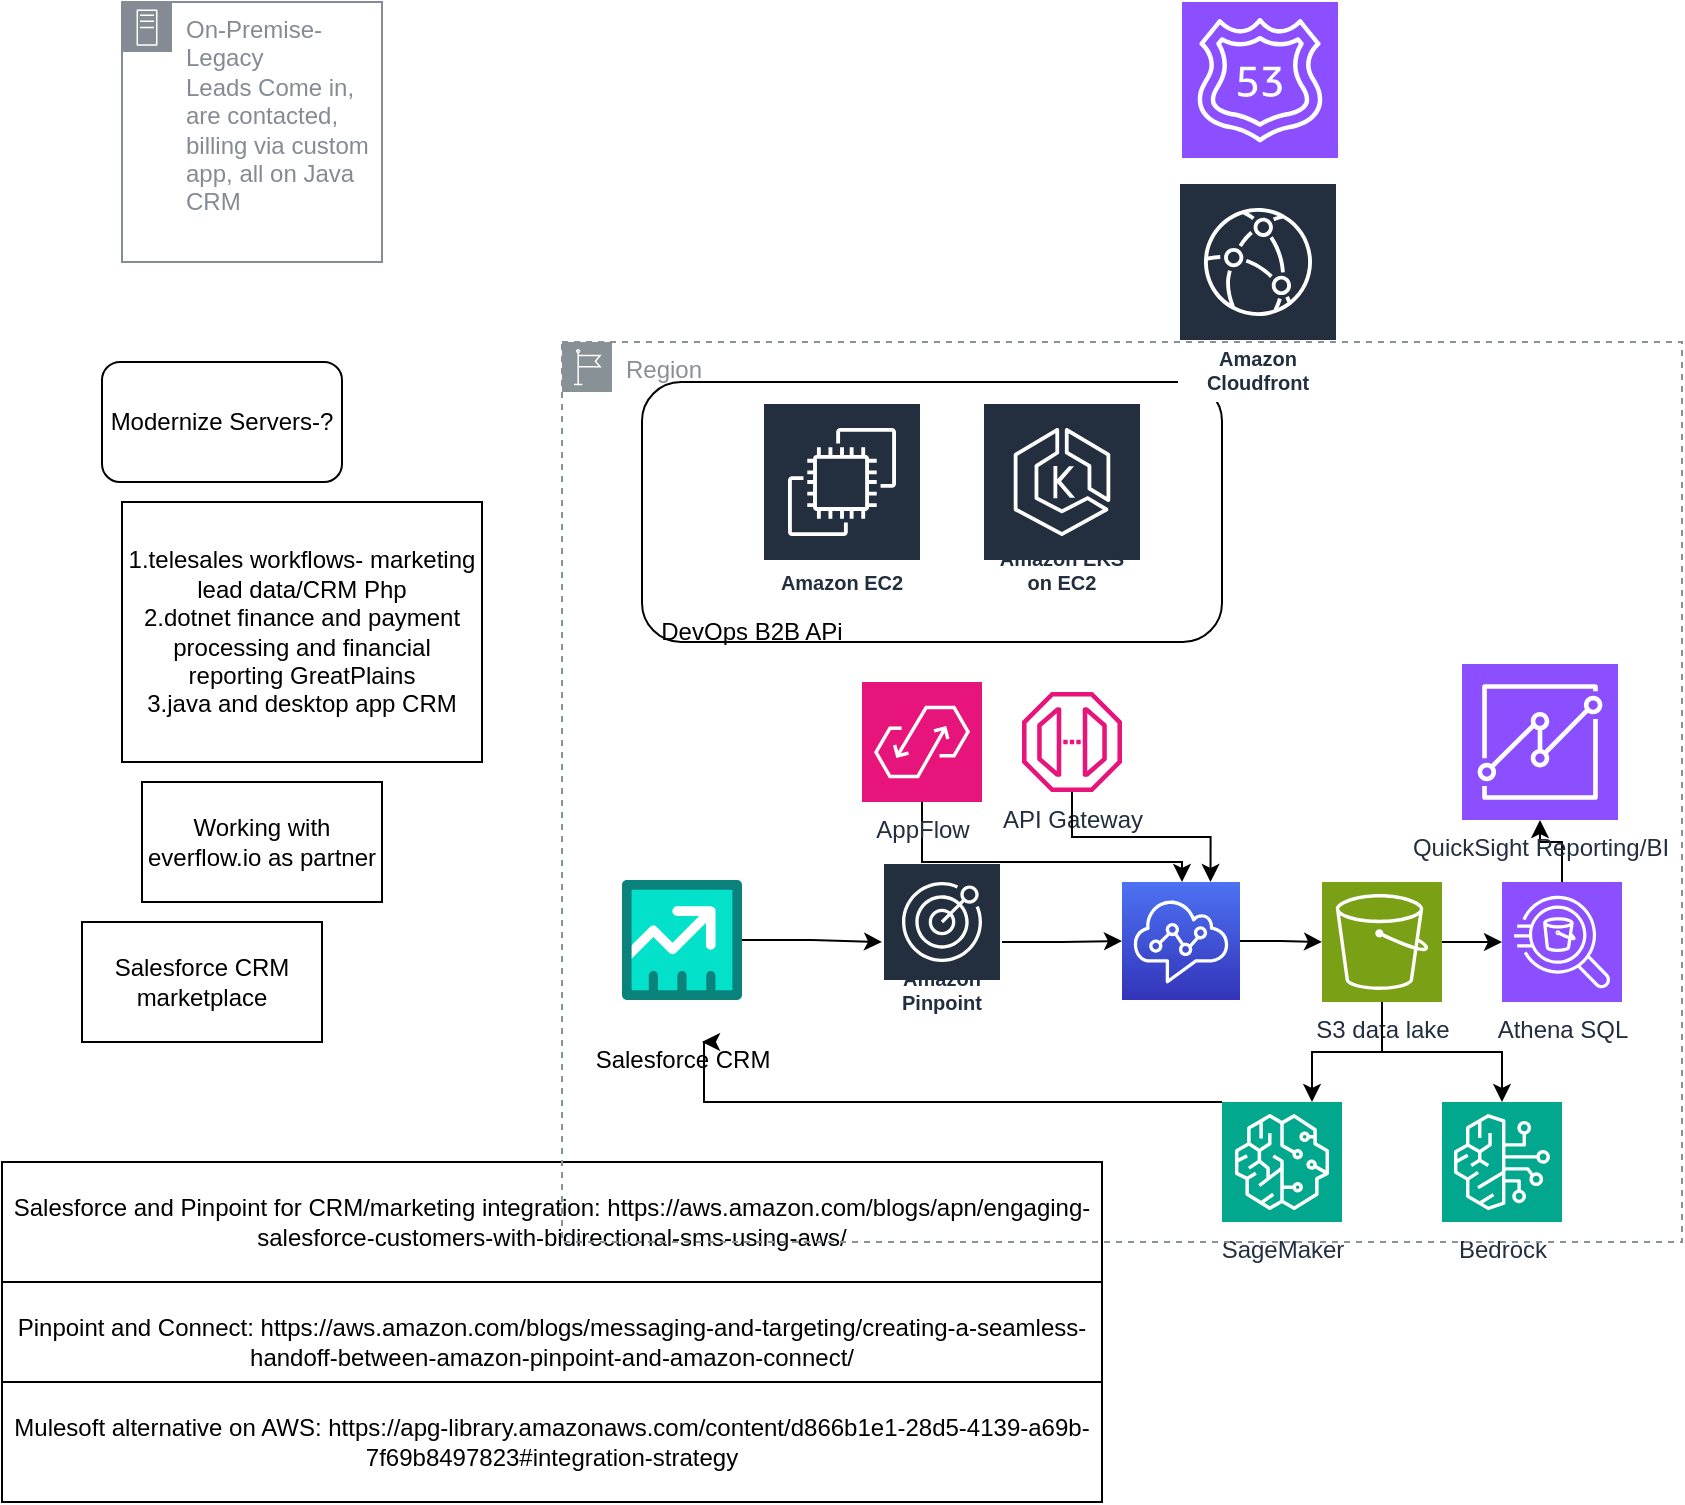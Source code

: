 <mxfile version="23.1.3" type="github">
  <diagram name="Page-1" id="igm-xTlKHYJiB2UXf1PZ">
    <mxGraphModel dx="1434" dy="746" grid="1" gridSize="10" guides="1" tooltips="1" connect="1" arrows="1" fold="1" page="1" pageScale="1" pageWidth="850" pageHeight="1100" math="0" shadow="0">
      <root>
        <mxCell id="0" />
        <mxCell id="1" parent="0" />
        <mxCell id="ZnKZwp2DaF4M9x0P8iEY-27" value="" style="rounded=1;whiteSpace=wrap;html=1;" vertex="1" parent="1">
          <mxGeometry x="330" y="290" width="290" height="130" as="geometry" />
        </mxCell>
        <mxCell id="IS6DVIYhrCRW7QBuljSE-1" value="Amazon EC2" style="sketch=0;outlineConnect=0;fontColor=#232F3E;gradientColor=none;strokeColor=#ffffff;fillColor=#232F3E;dashed=0;verticalLabelPosition=middle;verticalAlign=bottom;align=center;html=1;whiteSpace=wrap;fontSize=10;fontStyle=1;spacing=3;shape=mxgraph.aws4.productIcon;prIcon=mxgraph.aws4.ec2;" parent="1" vertex="1">
          <mxGeometry x="390" y="300" width="80" height="100" as="geometry" />
        </mxCell>
        <mxCell id="IS6DVIYhrCRW7QBuljSE-2" value="Amazon EKS on EC2" style="sketch=0;outlineConnect=0;fontColor=#232F3E;gradientColor=none;strokeColor=#ffffff;fillColor=#232F3E;dashed=0;verticalLabelPosition=middle;verticalAlign=bottom;align=center;html=1;whiteSpace=wrap;fontSize=10;fontStyle=1;spacing=3;shape=mxgraph.aws4.productIcon;prIcon=mxgraph.aws4.eks;" parent="1" vertex="1">
          <mxGeometry x="500" y="300" width="80" height="100" as="geometry" />
        </mxCell>
        <mxCell id="IS6DVIYhrCRW7QBuljSE-3" value="&lt;div&gt;On-Premise- Legacy&lt;/div&gt;&lt;div&gt;Leads Come in, are contacted, billing via custom app, all on Java CRM&lt;br&gt;&lt;/div&gt;" style="sketch=0;outlineConnect=0;gradientColor=none;html=1;whiteSpace=wrap;fontSize=12;fontStyle=0;shape=mxgraph.aws4.group;grIcon=mxgraph.aws4.group_on_premise;strokeColor=#858B94;fillColor=none;verticalAlign=top;align=left;spacingLeft=30;fontColor=#858B94;dashed=0;" parent="1" vertex="1">
          <mxGeometry x="70" y="100" width="130" height="130" as="geometry" />
        </mxCell>
        <mxCell id="IS6DVIYhrCRW7QBuljSE-4" value="Modernize Servers-?" style="rounded=1;whiteSpace=wrap;html=1;" parent="1" vertex="1">
          <mxGeometry x="60" y="280" width="120" height="60" as="geometry" />
        </mxCell>
        <mxCell id="IS6DVIYhrCRW7QBuljSE-7" value="&lt;div&gt;1.telesales workflows- marketing lead data/CRM Php&lt;/div&gt;&lt;div&gt;2.dotnet finance and payment processing and financial reporting GreatPlains&lt;br&gt;&lt;/div&gt;&lt;div&gt;3.java and desktop app CRM&lt;br&gt;&lt;/div&gt;" style="rounded=0;whiteSpace=wrap;html=1;" parent="1" vertex="1">
          <mxGeometry x="70" y="350" width="180" height="130" as="geometry" />
        </mxCell>
        <mxCell id="IS6DVIYhrCRW7QBuljSE-8" value="Working with everflow.io as partner " style="whiteSpace=wrap;html=1;" parent="1" vertex="1">
          <mxGeometry x="80" y="490" width="120" height="60" as="geometry" />
        </mxCell>
        <mxCell id="IS6DVIYhrCRW7QBuljSE-10" value="Salesforce CRM marketplace" style="whiteSpace=wrap;html=1;" parent="1" vertex="1">
          <mxGeometry x="50" y="560" width="120" height="60" as="geometry" />
        </mxCell>
        <mxCell id="ZnKZwp2DaF4M9x0P8iEY-9" value="" style="edgeStyle=orthogonalEdgeStyle;rounded=0;orthogonalLoop=1;jettySize=auto;html=1;" edge="1" parent="1" source="ZnKZwp2DaF4M9x0P8iEY-1" target="ZnKZwp2DaF4M9x0P8iEY-7">
          <mxGeometry relative="1" as="geometry" />
        </mxCell>
        <mxCell id="ZnKZwp2DaF4M9x0P8iEY-1" value="" style="sketch=0;points=[[0,0,0],[0.25,0,0],[0.5,0,0],[0.75,0,0],[1,0,0],[0,1,0],[0.25,1,0],[0.5,1,0],[0.75,1,0],[1,1,0],[0,0.25,0],[0,0.5,0],[0,0.75,0],[1,0.25,0],[1,0.5,0],[1,0.75,0]];outlineConnect=0;fontColor=#232F3E;gradientColor=#4D72F3;gradientDirection=north;fillColor=#3334B9;strokeColor=#ffffff;dashed=0;verticalLabelPosition=bottom;verticalAlign=top;align=center;html=1;fontSize=12;fontStyle=0;aspect=fixed;shape=mxgraph.aws4.resourceIcon;resIcon=mxgraph.aws4.connect;" vertex="1" parent="1">
          <mxGeometry x="570" y="540" width="59" height="59" as="geometry" />
        </mxCell>
        <mxCell id="ZnKZwp2DaF4M9x0P8iEY-6" value="" style="edgeStyle=orthogonalEdgeStyle;rounded=0;orthogonalLoop=1;jettySize=auto;html=1;" edge="1" parent="1" source="ZnKZwp2DaF4M9x0P8iEY-2" target="ZnKZwp2DaF4M9x0P8iEY-1">
          <mxGeometry relative="1" as="geometry" />
        </mxCell>
        <mxCell id="ZnKZwp2DaF4M9x0P8iEY-2" value="Amazon Pinpoint" style="sketch=0;outlineConnect=0;fontColor=#232F3E;gradientColor=none;strokeColor=#ffffff;fillColor=#232F3E;dashed=0;verticalLabelPosition=middle;verticalAlign=bottom;align=center;html=1;whiteSpace=wrap;fontSize=10;fontStyle=1;spacing=3;shape=mxgraph.aws4.productIcon;prIcon=mxgraph.aws4.pinpoint;" vertex="1" parent="1">
          <mxGeometry x="450" y="530" width="60" height="80" as="geometry" />
        </mxCell>
        <mxCell id="ZnKZwp2DaF4M9x0P8iEY-3" value="Salesforce and Pinpoint for CRM/marketing integration: https://aws.amazon.com/blogs/apn/engaging-salesforce-customers-with-bidirectional-sms-using-aws/" style="whiteSpace=wrap;html=1;" vertex="1" parent="1">
          <mxGeometry x="10" y="680" width="550" height="60" as="geometry" />
        </mxCell>
        <mxCell id="ZnKZwp2DaF4M9x0P8iEY-5" value="" style="edgeStyle=orthogonalEdgeStyle;rounded=0;orthogonalLoop=1;jettySize=auto;html=1;" edge="1" parent="1" source="ZnKZwp2DaF4M9x0P8iEY-4" target="ZnKZwp2DaF4M9x0P8iEY-2">
          <mxGeometry relative="1" as="geometry" />
        </mxCell>
        <mxCell id="ZnKZwp2DaF4M9x0P8iEY-4" value="Salesforce CRM" style="verticalLabelPosition=bottom;aspect=fixed;html=1;shape=mxgraph.salesforce.sales;" vertex="1" parent="1">
          <mxGeometry x="320" y="539" width="60" height="60" as="geometry" />
        </mxCell>
        <mxCell id="ZnKZwp2DaF4M9x0P8iEY-10" value="" style="edgeStyle=orthogonalEdgeStyle;rounded=0;orthogonalLoop=1;jettySize=auto;html=1;" edge="1" parent="1" source="ZnKZwp2DaF4M9x0P8iEY-7" target="ZnKZwp2DaF4M9x0P8iEY-8">
          <mxGeometry relative="1" as="geometry" />
        </mxCell>
        <mxCell id="ZnKZwp2DaF4M9x0P8iEY-7" value="S3 data lake" style="sketch=0;points=[[0,0,0],[0.25,0,0],[0.5,0,0],[0.75,0,0],[1,0,0],[0,1,0],[0.25,1,0],[0.5,1,0],[0.75,1,0],[1,1,0],[0,0.25,0],[0,0.5,0],[0,0.75,0],[1,0.25,0],[1,0.5,0],[1,0.75,0]];outlineConnect=0;fontColor=#232F3E;fillColor=#7AA116;strokeColor=#ffffff;dashed=0;verticalLabelPosition=bottom;verticalAlign=top;align=center;html=1;fontSize=12;fontStyle=0;aspect=fixed;shape=mxgraph.aws4.resourceIcon;resIcon=mxgraph.aws4.s3;" vertex="1" parent="1">
          <mxGeometry x="670" y="540" width="60" height="60" as="geometry" />
        </mxCell>
        <mxCell id="ZnKZwp2DaF4M9x0P8iEY-14" value="" style="edgeStyle=orthogonalEdgeStyle;rounded=0;orthogonalLoop=1;jettySize=auto;html=1;" edge="1" parent="1" source="ZnKZwp2DaF4M9x0P8iEY-8" target="ZnKZwp2DaF4M9x0P8iEY-11">
          <mxGeometry relative="1" as="geometry" />
        </mxCell>
        <mxCell id="ZnKZwp2DaF4M9x0P8iEY-8" value="Athena SQL" style="sketch=0;points=[[0,0,0],[0.25,0,0],[0.5,0,0],[0.75,0,0],[1,0,0],[0,1,0],[0.25,1,0],[0.5,1,0],[0.75,1,0],[1,1,0],[0,0.25,0],[0,0.5,0],[0,0.75,0],[1,0.25,0],[1,0.5,0],[1,0.75,0]];outlineConnect=0;fontColor=#232F3E;fillColor=#8C4FFF;strokeColor=#ffffff;dashed=0;verticalLabelPosition=bottom;verticalAlign=top;align=center;html=1;fontSize=12;fontStyle=0;aspect=fixed;shape=mxgraph.aws4.resourceIcon;resIcon=mxgraph.aws4.athena;" vertex="1" parent="1">
          <mxGeometry x="760" y="540" width="60" height="60" as="geometry" />
        </mxCell>
        <mxCell id="ZnKZwp2DaF4M9x0P8iEY-11" value="QuickSight Reporting/BI" style="sketch=0;points=[[0,0,0],[0.25,0,0],[0.5,0,0],[0.75,0,0],[1,0,0],[0,1,0],[0.25,1,0],[0.5,1,0],[0.75,1,0],[1,1,0],[0,0.25,0],[0,0.5,0],[0,0.75,0],[1,0.25,0],[1,0.5,0],[1,0.75,0]];outlineConnect=0;fontColor=#232F3E;fillColor=#8C4FFF;strokeColor=#ffffff;dashed=0;verticalLabelPosition=bottom;verticalAlign=top;align=center;html=1;fontSize=12;fontStyle=0;aspect=fixed;shape=mxgraph.aws4.resourceIcon;resIcon=mxgraph.aws4.quicksight;" vertex="1" parent="1">
          <mxGeometry x="740" y="431" width="78" height="78" as="geometry" />
        </mxCell>
        <mxCell id="ZnKZwp2DaF4M9x0P8iEY-17" style="edgeStyle=orthogonalEdgeStyle;rounded=0;orthogonalLoop=1;jettySize=auto;html=1;" edge="1" parent="1" source="ZnKZwp2DaF4M9x0P8iEY-12">
          <mxGeometry relative="1" as="geometry">
            <mxPoint x="360" y="620" as="targetPoint" />
            <Array as="points">
              <mxPoint x="361" y="650" />
            </Array>
          </mxGeometry>
        </mxCell>
        <mxCell id="ZnKZwp2DaF4M9x0P8iEY-12" value="SageMaker" style="sketch=0;points=[[0,0,0],[0.25,0,0],[0.5,0,0],[0.75,0,0],[1,0,0],[0,1,0],[0.25,1,0],[0.5,1,0],[0.75,1,0],[1,1,0],[0,0.25,0],[0,0.5,0],[0,0.75,0],[1,0.25,0],[1,0.5,0],[1,0.75,0]];outlineConnect=0;fontColor=#232F3E;fillColor=#01A88D;strokeColor=#ffffff;dashed=0;verticalLabelPosition=bottom;verticalAlign=top;align=center;html=1;fontSize=12;fontStyle=0;aspect=fixed;shape=mxgraph.aws4.resourceIcon;resIcon=mxgraph.aws4.sagemaker;" vertex="1" parent="1">
          <mxGeometry x="620" y="650" width="60" height="60" as="geometry" />
        </mxCell>
        <mxCell id="ZnKZwp2DaF4M9x0P8iEY-13" value="Bedrock" style="sketch=0;points=[[0,0,0],[0.25,0,0],[0.5,0,0],[0.75,0,0],[1,0,0],[0,1,0],[0.25,1,0],[0.5,1,0],[0.75,1,0],[1,1,0],[0,0.25,0],[0,0.5,0],[0,0.75,0],[1,0.25,0],[1,0.5,0],[1,0.75,0]];outlineConnect=0;fontColor=#232F3E;fillColor=#01A88D;strokeColor=#ffffff;dashed=0;verticalLabelPosition=bottom;verticalAlign=top;align=center;html=1;fontSize=12;fontStyle=0;aspect=fixed;shape=mxgraph.aws4.resourceIcon;resIcon=mxgraph.aws4.bedrock;" vertex="1" parent="1">
          <mxGeometry x="730" y="650" width="60" height="60" as="geometry" />
        </mxCell>
        <mxCell id="ZnKZwp2DaF4M9x0P8iEY-15" style="edgeStyle=orthogonalEdgeStyle;rounded=0;orthogonalLoop=1;jettySize=auto;html=1;entryX=0.75;entryY=0;entryDx=0;entryDy=0;entryPerimeter=0;" edge="1" parent="1" source="ZnKZwp2DaF4M9x0P8iEY-7" target="ZnKZwp2DaF4M9x0P8iEY-12">
          <mxGeometry relative="1" as="geometry" />
        </mxCell>
        <mxCell id="ZnKZwp2DaF4M9x0P8iEY-16" style="edgeStyle=orthogonalEdgeStyle;rounded=0;orthogonalLoop=1;jettySize=auto;html=1;entryX=0.5;entryY=0;entryDx=0;entryDy=0;entryPerimeter=0;" edge="1" parent="1" source="ZnKZwp2DaF4M9x0P8iEY-7" target="ZnKZwp2DaF4M9x0P8iEY-13">
          <mxGeometry relative="1" as="geometry" />
        </mxCell>
        <mxCell id="ZnKZwp2DaF4M9x0P8iEY-18" value="API Gateway" style="sketch=0;outlineConnect=0;fontColor=#232F3E;gradientColor=none;fillColor=#E7157B;strokeColor=none;dashed=0;verticalLabelPosition=bottom;verticalAlign=top;align=center;html=1;fontSize=12;fontStyle=0;aspect=fixed;pointerEvents=1;shape=mxgraph.aws4.endpoint;" vertex="1" parent="1">
          <mxGeometry x="520" y="445" width="50" height="50" as="geometry" />
        </mxCell>
        <mxCell id="ZnKZwp2DaF4M9x0P8iEY-21" style="edgeStyle=orthogonalEdgeStyle;rounded=0;orthogonalLoop=1;jettySize=auto;html=1;" edge="1" parent="1" source="ZnKZwp2DaF4M9x0P8iEY-19" target="ZnKZwp2DaF4M9x0P8iEY-1">
          <mxGeometry relative="1" as="geometry">
            <Array as="points">
              <mxPoint x="470" y="530" />
              <mxPoint x="600" y="530" />
            </Array>
          </mxGeometry>
        </mxCell>
        <mxCell id="ZnKZwp2DaF4M9x0P8iEY-19" value="AppFlow" style="sketch=0;points=[[0,0,0],[0.25,0,0],[0.5,0,0],[0.75,0,0],[1,0,0],[0,1,0],[0.25,1,0],[0.5,1,0],[0.75,1,0],[1,1,0],[0,0.25,0],[0,0.5,0],[0,0.75,0],[1,0.25,0],[1,0.5,0],[1,0.75,0]];outlineConnect=0;fontColor=#232F3E;fillColor=#E7157B;strokeColor=#ffffff;dashed=0;verticalLabelPosition=bottom;verticalAlign=top;align=center;html=1;fontSize=12;fontStyle=0;aspect=fixed;shape=mxgraph.aws4.resourceIcon;resIcon=mxgraph.aws4.appflow;" vertex="1" parent="1">
          <mxGeometry x="440" y="440" width="60" height="60" as="geometry" />
        </mxCell>
        <mxCell id="ZnKZwp2DaF4M9x0P8iEY-20" style="edgeStyle=orthogonalEdgeStyle;rounded=0;orthogonalLoop=1;jettySize=auto;html=1;entryX=0.75;entryY=0;entryDx=0;entryDy=0;entryPerimeter=0;" edge="1" parent="1" source="ZnKZwp2DaF4M9x0P8iEY-18" target="ZnKZwp2DaF4M9x0P8iEY-1">
          <mxGeometry relative="1" as="geometry" />
        </mxCell>
        <mxCell id="ZnKZwp2DaF4M9x0P8iEY-22" value="Pinpoint and Connect: https://aws.amazon.com/blogs/messaging-and-targeting/creating-a-seamless-handoff-between-amazon-pinpoint-and-amazon-connect/" style="whiteSpace=wrap;html=1;" vertex="1" parent="1">
          <mxGeometry x="10" y="740" width="550" height="60" as="geometry" />
        </mxCell>
        <mxCell id="ZnKZwp2DaF4M9x0P8iEY-23" value="Mulesoft alternative on AWS: https://apg-library.amazonaws.com/content/d866b1e1-28d5-4139-a69b-7f69b8497823#integration-strategy" style="whiteSpace=wrap;html=1;" vertex="1" parent="1">
          <mxGeometry x="10" y="790" width="550" height="60" as="geometry" />
        </mxCell>
        <mxCell id="ZnKZwp2DaF4M9x0P8iEY-24" value="Amazon Cloudfront" style="sketch=0;outlineConnect=0;fontColor=#232F3E;gradientColor=none;strokeColor=#ffffff;fillColor=#232F3E;dashed=0;verticalLabelPosition=middle;verticalAlign=bottom;align=center;html=1;whiteSpace=wrap;fontSize=10;fontStyle=1;spacing=3;shape=mxgraph.aws4.productIcon;prIcon=mxgraph.aws4.cloudfront;" vertex="1" parent="1">
          <mxGeometry x="598" y="190" width="80" height="110" as="geometry" />
        </mxCell>
        <mxCell id="ZnKZwp2DaF4M9x0P8iEY-25" value="" style="sketch=0;points=[[0,0,0],[0.25,0,0],[0.5,0,0],[0.75,0,0],[1,0,0],[0,1,0],[0.25,1,0],[0.5,1,0],[0.75,1,0],[1,1,0],[0,0.25,0],[0,0.5,0],[0,0.75,0],[1,0.25,0],[1,0.5,0],[1,0.75,0]];outlineConnect=0;fontColor=#232F3E;fillColor=#8C4FFF;strokeColor=#ffffff;dashed=0;verticalLabelPosition=bottom;verticalAlign=top;align=center;html=1;fontSize=12;fontStyle=0;aspect=fixed;shape=mxgraph.aws4.resourceIcon;resIcon=mxgraph.aws4.route_53;" vertex="1" parent="1">
          <mxGeometry x="600" y="100" width="78" height="78" as="geometry" />
        </mxCell>
        <mxCell id="ZnKZwp2DaF4M9x0P8iEY-26" value="Region" style="sketch=0;outlineConnect=0;gradientColor=none;html=1;whiteSpace=wrap;fontSize=12;fontStyle=0;shape=mxgraph.aws4.group;grIcon=mxgraph.aws4.group_region;strokeColor=#879196;fillColor=none;verticalAlign=top;align=left;spacingLeft=30;fontColor=#879196;dashed=1;" vertex="1" parent="1">
          <mxGeometry x="290" y="270" width="560" height="450" as="geometry" />
        </mxCell>
        <mxCell id="ZnKZwp2DaF4M9x0P8iEY-28" value="DevOps B2B APi" style="text;html=1;align=center;verticalAlign=middle;whiteSpace=wrap;rounded=0;" vertex="1" parent="1">
          <mxGeometry x="330" y="400" width="110" height="30" as="geometry" />
        </mxCell>
      </root>
    </mxGraphModel>
  </diagram>
</mxfile>
